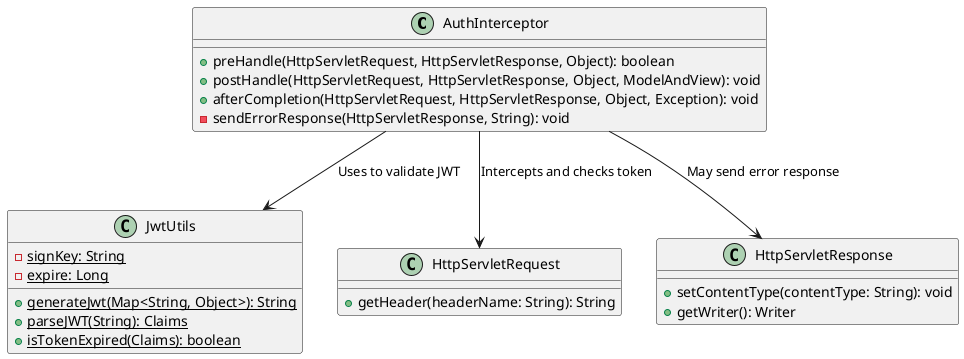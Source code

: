 @startuml

class AuthInterceptor {
    +preHandle(HttpServletRequest, HttpServletResponse, Object): boolean
    +postHandle(HttpServletRequest, HttpServletResponse, Object, ModelAndView): void
    +afterCompletion(HttpServletRequest, HttpServletResponse, Object, Exception): void
    -sendErrorResponse(HttpServletResponse, String): void
}

class JwtUtils {
    {static} -signKey: String
    {static} -expire: Long
    {static} +generateJwt(Map<String, Object>): String
    {static} +parseJWT(String): Claims
    {static} +isTokenExpired(Claims): boolean
}

class HttpServletRequest {
    +getHeader(headerName: String): String
}

class HttpServletResponse {
    +setContentType(contentType: String): void
    +getWriter(): Writer
}




AuthInterceptor --> JwtUtils: "Uses to validate JWT"
AuthInterceptor --> HttpServletRequest: "Intercepts and checks token"
AuthInterceptor --> HttpServletResponse: "May send error response"


@enduml
